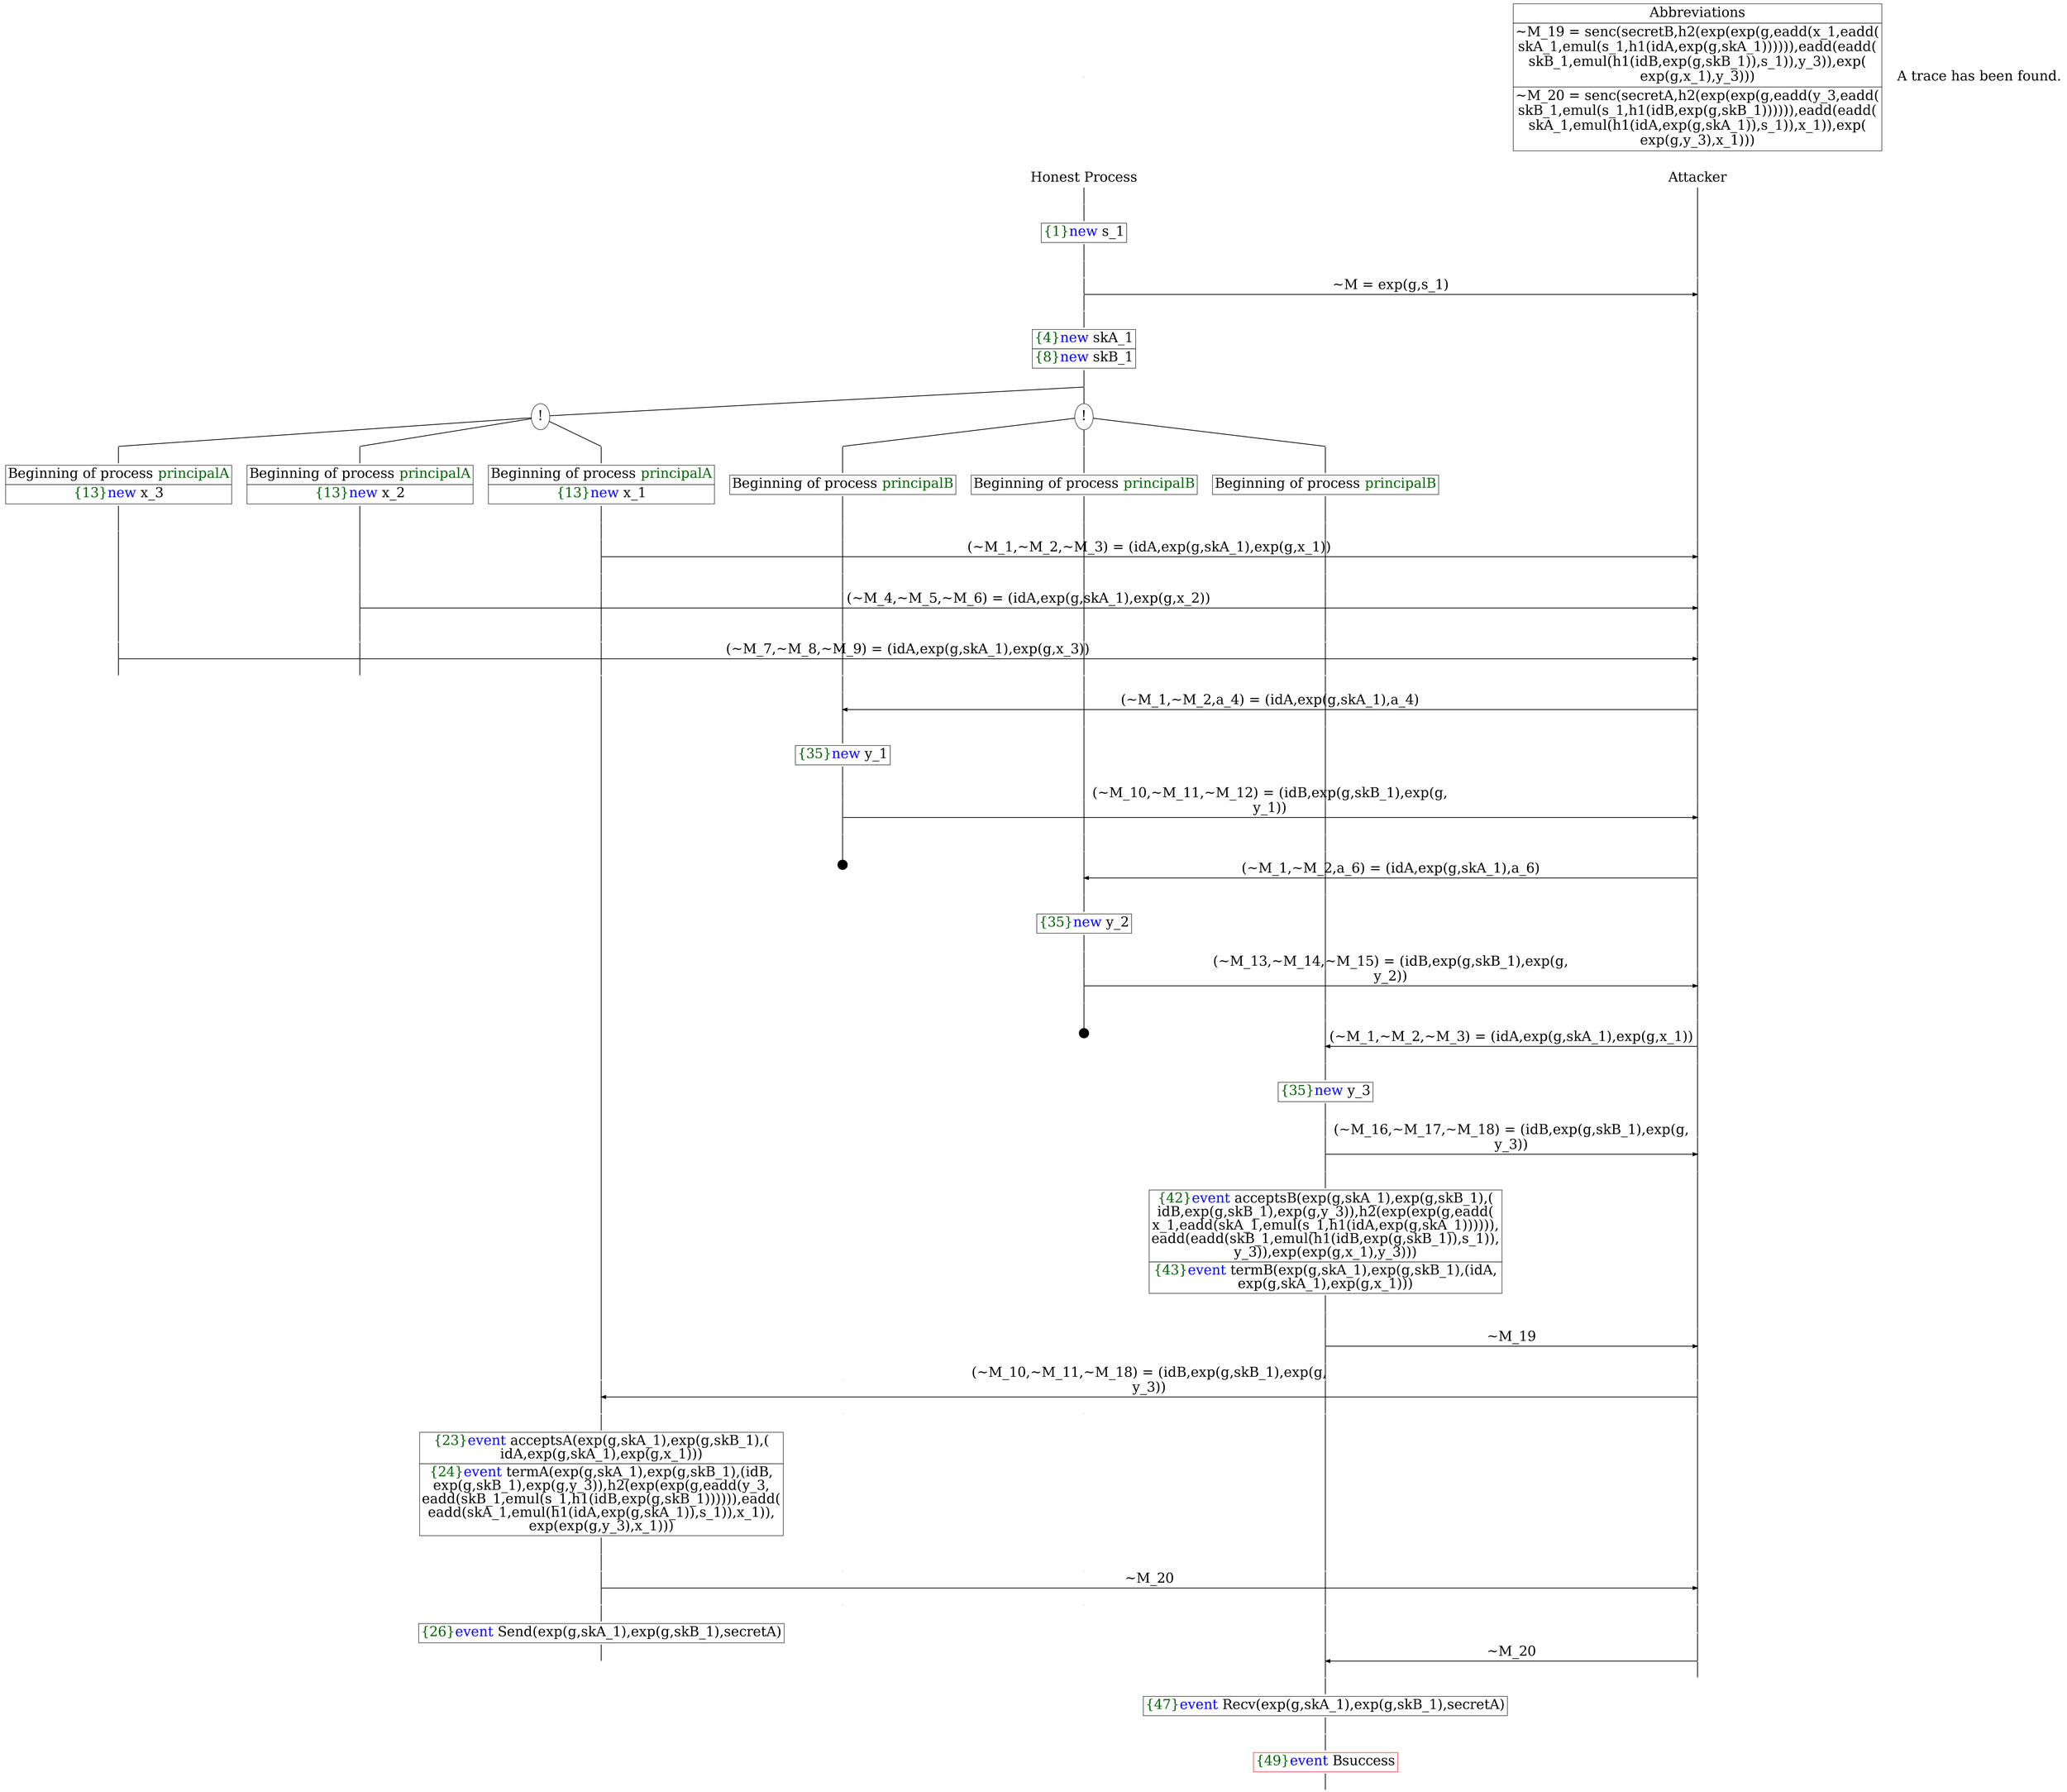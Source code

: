 digraph {
graph [ordering = out]
edge [arrowhead = none, penwidth = 1.6, fontsize = 30]
node [shape = point, width = 0, height = 0, fontsize = 30]
Trace<br/>
[label = <A trace has been found.<br/>
>, shape = plaintext]
P0__0 [label = "Honest Process", shape = plaintext]
P__0 [label = "Attacker", shape = plaintext]
Trace -> P0__0 [label = "", style = invisible, weight = 100]{rank = same; P0__0 P__0}
P0__0 -> P0__1 [label = <>, weight = 100]
P0__1 -> P0__2 [label = <>, weight = 100]
P0__2 [shape = plaintext, label = <<TABLE BORDER="0" CELLBORDER="1" CELLSPACING="0" CELLPADDING="4"> <TR><TD><FONT COLOR="darkgreen">{1}</FONT><FONT COLOR="blue">new </FONT>s_1</TD></TR></TABLE>>]
P0__2 -> P0__3 [label = <>, weight = 100]
P0__3 -> P0__4 [label = <>, weight = 100]
P__0 -> P__1 [label = <>, weight = 100]
{rank = same; P__1 P0__4}
P0__4 -> P0__5 [label = <>, weight = 100]
P__1 -> P__2 [label = <>, weight = 100]
{rank = same; P__2 P0__5}
P0__5 -> P__2 [label = <~M = exp(g,s_1)>, arrowhead = normal]
P0__5 -> P0__6 [label = <>, weight = 100]
P__2 -> P__3 [label = <>, weight = 100]
{rank = same; P__3 P0__6}
P0__6 -> P0__7 [label = <>, weight = 100]
P0__7 [shape = plaintext, label = <<TABLE BORDER="0" CELLBORDER="1" CELLSPACING="0" CELLPADDING="4"> <TR><TD><FONT COLOR="darkgreen">{4}</FONT><FONT COLOR="blue">new </FONT>skA_1</TD></TR><TR><TD><FONT COLOR="darkgreen">{8}</FONT><FONT COLOR="blue">new </FONT>skB_1</TD></TR></TABLE>>]
P0__7 -> P0__8 [label = <>, weight = 100]
/*RPar */
P0__8 -> P0_1__8 [label = <>]
P0__8 -> P0_0__8 [label = <>]
P0__8 [label = "", fixedsize = false, width = 0, height = 0, shape = none]
{rank = same; P0_0__8 P0_1__8}
P0_0__8 [label = "!", shape = ellipse]
{rank = same; P0_0_2__8 P0_0_1__8 P0_0_0__8}
P0_0_2__8 [label = "", fixedsize = false, width = 0, height = 0, shape = none]
P0_0__8 -> P0_0_2__8 [label = <>]
P0_0_1__8 [label = "", fixedsize = false, width = 0, height = 0, shape = none]
P0_0__8 -> P0_0_1__8 [label = <>]
P0_0_0__8 [label = "", fixedsize = false, width = 0, height = 0, shape = none]
P0_0__8 -> P0_0_0__8 [label = <>]
P0_0_0__8 -> P0_0_0__9 [label = <>, weight = 100]
P0_0_0__9 [shape = plaintext, label = <<TABLE BORDER="0" CELLBORDER="1" CELLSPACING="0" CELLPADDING="4"> <TR><TD>Beginning of process <FONT COLOR="darkgreen">principalB</FONT></TD></TR></TABLE>>]
P0_0_0__9 -> P0_0_0__10 [label = <>, weight = 100]
P0_0_1__8 -> P0_0_1__9 [label = <>, weight = 100]
P0_0_1__9 [shape = plaintext, label = <<TABLE BORDER="0" CELLBORDER="1" CELLSPACING="0" CELLPADDING="4"> <TR><TD>Beginning of process <FONT COLOR="darkgreen">principalB</FONT></TD></TR></TABLE>>]
P0_0_1__9 -> P0_0_1__10 [label = <>, weight = 100]
P0_0_2__8 -> P0_0_2__9 [label = <>, weight = 100]
P0_0_2__9 [shape = plaintext, label = <<TABLE BORDER="0" CELLBORDER="1" CELLSPACING="0" CELLPADDING="4"> <TR><TD>Beginning of process <FONT COLOR="darkgreen">principalB</FONT></TD></TR></TABLE>>]
P0_0_2__9 -> P0_0_2__10 [label = <>, weight = 100]
P0_1__8 [label = "!", shape = ellipse]
{rank = same; P0_1_2__8 P0_1_1__8 P0_1_0__8}
P0_1_2__8 [label = "", fixedsize = false, width = 0, height = 0, shape = none]
P0_1__8 -> P0_1_2__8 [label = <>]
P0_1_1__8 [label = "", fixedsize = false, width = 0, height = 0, shape = none]
P0_1__8 -> P0_1_1__8 [label = <>]
P0_1_0__8 [label = "", fixedsize = false, width = 0, height = 0, shape = none]
P0_1__8 -> P0_1_0__8 [label = <>]
P0_1_0__8 -> P0_1_0__9 [label = <>, weight = 100]
P0_1_0__9 [shape = plaintext, label = <<TABLE BORDER="0" CELLBORDER="1" CELLSPACING="0" CELLPADDING="4"> <TR><TD>Beginning of process <FONT COLOR="darkgreen">principalA</FONT></TD></TR><TR><TD><FONT COLOR="darkgreen">{13}</FONT><FONT COLOR="blue">new </FONT>x_1</TD></TR></TABLE>>]
P0_1_0__9 -> P0_1_0__10 [label = <>, weight = 100]
P0_1_0__10 -> P0_1_0__11 [label = <>, weight = 100]
P0_0_2__10 -> P0_0_2__11 [label = <>, weight = 100]
P0_0_1__10 -> P0_0_1__11 [label = <>, weight = 100]
P0_0_0__10 -> P0_0_0__11 [label = <>, weight = 100]
P__3 -> P__4 [label = <>, weight = 100]
{rank = same; P__4 P0_0_0__11 P0_0_1__11 P0_0_2__11 P0_1_0__11}
P0_1_0__11 -> P0_1_0__12 [label = <>, weight = 100]
P__4 -> P__5 [label = <>, weight = 100]
{rank = same; P__5 P0_1_0__12}
P0_1_0__12 -> P__5 [label = <(~M_1,~M_2,~M_3) = (idA,exp(g,skA_1),exp(g,x_1))>, arrowhead = normal]
P0_1_0__12 -> P0_1_0__13 [label = <>, weight = 100]
P0_0_2__11 -> P0_0_2__12 [label = <>, weight = 100]
P0_0_1__11 -> P0_0_1__12 [label = <>, weight = 100]
P0_0_0__11 -> P0_0_0__12 [label = <>, weight = 100]
P__5 -> P__6 [label = <>, weight = 100]
{rank = same; P__6 P0_0_0__12 P0_0_1__12 P0_0_2__12 P0_1_0__13}
P0_1_1__8 -> P0_1_1__9 [label = <>, weight = 100]
P0_1_1__9 [shape = plaintext, label = <<TABLE BORDER="0" CELLBORDER="1" CELLSPACING="0" CELLPADDING="4"> <TR><TD>Beginning of process <FONT COLOR="darkgreen">principalA</FONT></TD></TR><TR><TD><FONT COLOR="darkgreen">{13}</FONT><FONT COLOR="blue">new </FONT>x_2</TD></TR></TABLE>>]
P0_1_1__9 -> P0_1_1__10 [label = <>, weight = 100]
P0_1_1__10 -> P0_1_1__11 [label = <>, weight = 100]
P0_1_0__13 -> P0_1_0__14 [label = <>, weight = 100]
P0_0_2__12 -> P0_0_2__13 [label = <>, weight = 100]
P0_0_1__12 -> P0_0_1__13 [label = <>, weight = 100]
P0_0_0__12 -> P0_0_0__13 [label = <>, weight = 100]
P__6 -> P__7 [label = <>, weight = 100]
{rank = same; P__7 P0_0_0__13 P0_0_1__13 P0_0_2__13 P0_1_0__14 P0_1_1__11}
P0_1_1__11 -> P0_1_1__12 [label = <>, weight = 100]
P__7 -> P__8 [label = <>, weight = 100]
{rank = same; P__8 P0_1_1__12}
P0_1_1__12 -> P__8 [label = <(~M_4,~M_5,~M_6) = (idA,exp(g,skA_1),exp(g,x_2))>, arrowhead = normal]
P0_1_1__12 -> P0_1_1__13 [label = <>, weight = 100]
P0_1_0__14 -> P0_1_0__15 [label = <>, weight = 100]
P0_0_2__13 -> P0_0_2__14 [label = <>, weight = 100]
P0_0_1__13 -> P0_0_1__14 [label = <>, weight = 100]
P0_0_0__13 -> P0_0_0__14 [label = <>, weight = 100]
P__8 -> P__9 [label = <>, weight = 100]
{rank = same; P__9 P0_0_0__14 P0_0_1__14 P0_0_2__14 P0_1_0__15 P0_1_1__13}
P0_1_2__8 -> P0_1_2__9 [label = <>, weight = 100]
P0_1_2__9 [shape = plaintext, label = <<TABLE BORDER="0" CELLBORDER="1" CELLSPACING="0" CELLPADDING="4"> <TR><TD>Beginning of process <FONT COLOR="darkgreen">principalA</FONT></TD></TR><TR><TD><FONT COLOR="darkgreen">{13}</FONT><FONT COLOR="blue">new </FONT>x_3</TD></TR></TABLE>>]
P0_1_2__9 -> P0_1_2__10 [label = <>, weight = 100]
P0_1_2__10 -> P0_1_2__11 [label = <>, weight = 100]
P0_1_1__13 -> P0_1_1__14 [label = <>, weight = 100]
P0_1_0__15 -> P0_1_0__16 [label = <>, weight = 100]
P0_0_2__14 -> P0_0_2__15 [label = <>, weight = 100]
P0_0_1__14 -> P0_0_1__15 [label = <>, weight = 100]
P0_0_0__14 -> P0_0_0__15 [label = <>, weight = 100]
P__9 -> P__10 [label = <>, weight = 100]
{rank = same; P__10 P0_0_0__15 P0_0_1__15 P0_0_2__15 P0_1_0__16 P0_1_1__14 P0_1_2__11}
P0_1_2__11 -> P0_1_2__12 [label = <>, weight = 100]
P__10 -> P__11 [label = <>, weight = 100]
{rank = same; P__11 P0_1_2__12}
P0_1_2__12 -> P__11 [label = <(~M_7,~M_8,~M_9) = (idA,exp(g,skA_1),exp(g,x_3))>, arrowhead = normal]
P0_1_2__12 -> P0_1_2__13 [label = <>, weight = 100]
P0_1_1__14 -> P0_1_1__15 [label = <>, weight = 100]
P0_1_0__16 -> P0_1_0__17 [label = <>, weight = 100]
P0_0_2__15 -> P0_0_2__16 [label = <>, weight = 100]
P0_0_1__15 -> P0_0_1__16 [label = <>, weight = 100]
P0_0_0__15 -> P0_0_0__16 [label = <>, weight = 100]
P__11 -> P__12 [label = <>, weight = 100]
{rank = same; P__12 P0_0_0__16 P0_0_1__16 P0_0_2__16 P0_1_0__17 P0_1_1__15 P0_1_2__13}
P0_0_2__16 -> P0_0_2__17 [label = <>, weight = 100]
P0_0_1__16 -> P0_0_1__17 [label = <>, weight = 100]
P0_0_0__16 -> P0_0_0__17 [label = <>, weight = 100]
P__12 -> P__13 [label = <>, weight = 100]
{rank = same; P__13 P0_0_0__17 P0_0_1__17 P0_0_2__17}
P0_0_2__17 -> P0_0_2__18 [label = <>, weight = 100]
P__13 -> P__14 [label = <>, weight = 100]
{rank = same; P__14 P0_0_2__18}
P0_0_2__18 -> P__14 [label = <(~M_1,~M_2,a_4) = (idA,exp(g,skA_1),a_4)>, dir = back, arrowhead = normal]
P0_0_2__18 -> P0_0_2__19 [label = <>, weight = 100]
P0_0_1__17 -> P0_0_1__18 [label = <>, weight = 100]
P0_0_0__17 -> P0_0_0__18 [label = <>, weight = 100]
P__14 -> P__15 [label = <>, weight = 100]
{rank = same; P__15 P0_0_0__18 P0_0_1__18 P0_0_2__19}
P0_0_2__19 -> P0_0_2__20 [label = <>, weight = 100]
P0_0_2__20 [shape = plaintext, label = <<TABLE BORDER="0" CELLBORDER="1" CELLSPACING="0" CELLPADDING="4"> <TR><TD><FONT COLOR="darkgreen">{35}</FONT><FONT COLOR="blue">new </FONT>y_1</TD></TR></TABLE>>]
P0_0_2__20 -> P0_0_2__21 [label = <>, weight = 100]
P0_0_2__21 -> P0_0_2__22 [label = <>, weight = 100]
P0_0_1__18 -> P0_0_1__19 [label = <>, weight = 100]
P0_0_0__18 -> P0_0_0__19 [label = <>, weight = 100]
P__15 -> P__16 [label = <>, weight = 100]
{rank = same; P__16 P0_0_0__19 P0_0_1__19 P0_0_2__22}
P0_0_2__22 -> P0_0_2__23 [label = <>, weight = 100]
P__16 -> P__17 [label = <>, weight = 100]
{rank = same; P__17 P0_0_2__23}
P0_0_2__23 -> P__17 [label = <(~M_10,~M_11,~M_12) = (idB,exp(g,skB_1),exp(g,<br/>
y_1))>, arrowhead = normal]
P0_0_2__23 -> P0_0_2__24 [label = <>, weight = 100]
P0_0_1__19 -> P0_0_1__20 [label = <>, weight = 100]
P0_0_0__19 -> P0_0_0__20 [label = <>, weight = 100]
P__17 -> P__18 [label = <>, weight = 100]
{rank = same; P__18 P0_0_0__20 P0_0_1__20 P0_0_2__24}
P0_0_2__25 [label = "", width = 0.3, height = 0.3]
P0_0_2__24 -> P0_0_2__25 [label = <>, weight = 100]
P0_0_1__20 -> P0_0_1__21 [label = <>, weight = 100]
P0_0_0__20 -> P0_0_0__21 [label = <>, weight = 100]
P__18 -> P__19 [label = <>, weight = 100]
{rank = same; P__19 P0_0_0__21 P0_0_1__21}
P0_0_1__21 -> P0_0_1__22 [label = <>, weight = 100]
P__19 -> P__20 [label = <>, weight = 100]
{rank = same; P__20 P0_0_1__22}
P0_0_1__22 -> P__20 [label = <(~M_1,~M_2,a_6) = (idA,exp(g,skA_1),a_6)>, dir = back, arrowhead = normal]
P0_0_1__22 -> P0_0_1__23 [label = <>, weight = 100]
P0_0_0__21 -> P0_0_0__22 [label = <>, weight = 100]
P__20 -> P__21 [label = <>, weight = 100]
{rank = same; P__21 P0_0_0__22 P0_0_1__23}
P0_0_1__23 -> P0_0_1__24 [label = <>, weight = 100]
P0_0_1__24 [shape = plaintext, label = <<TABLE BORDER="0" CELLBORDER="1" CELLSPACING="0" CELLPADDING="4"> <TR><TD><FONT COLOR="darkgreen">{35}</FONT><FONT COLOR="blue">new </FONT>y_2</TD></TR></TABLE>>]
P0_0_1__24 -> P0_0_1__25 [label = <>, weight = 100]
P0_0_1__25 -> P0_0_1__26 [label = <>, weight = 100]
P0_0_0__22 -> P0_0_0__23 [label = <>, weight = 100]
P__21 -> P__22 [label = <>, weight = 100]
{rank = same; P__22 P0_0_0__23 P0_0_1__26}
P0_0_1__26 -> P0_0_1__27 [label = <>, weight = 100]
P__22 -> P__23 [label = <>, weight = 100]
{rank = same; P__23 P0_0_1__27}
P0_0_1__27 -> P__23 [label = <(~M_13,~M_14,~M_15) = (idB,exp(g,skB_1),exp(g,<br/>
y_2))>, arrowhead = normal]
P0_0_1__27 -> P0_0_1__28 [label = <>, weight = 100]
P0_0_0__23 -> P0_0_0__24 [label = <>, weight = 100]
P__23 -> P__24 [label = <>, weight = 100]
{rank = same; P__24 P0_0_0__24 P0_0_1__28}
P0_0_1__29 [label = "", width = 0.3, height = 0.3]
P0_0_1__28 -> P0_0_1__29 [label = <>, weight = 100]
P0_0_0__24 -> P0_0_0__25 [label = <>, weight = 100]
P__24 -> P__25 [label = <>, weight = 100]
{rank = same; P__25 P0_0_0__25}
P0_0_0__25 -> P0_0_0__26 [label = <>, weight = 100]
P__25 -> P__26 [label = <>, weight = 100]
{rank = same; P__26 P0_0_0__26}
P0_0_0__26 -> P__26 [label = <(~M_1,~M_2,~M_3) = (idA,exp(g,skA_1),exp(g,x_1))>, dir = back, arrowhead = normal]
P0_0_0__26 -> P0_0_0__27 [label = <>, weight = 100]
P__26 -> P__27 [label = <>, weight = 100]
{rank = same; P__27 P0_0_0__27}
P0_0_0__27 -> P0_0_0__28 [label = <>, weight = 100]
P0_0_0__28 [shape = plaintext, label = <<TABLE BORDER="0" CELLBORDER="1" CELLSPACING="0" CELLPADDING="4"> <TR><TD><FONT COLOR="darkgreen">{35}</FONT><FONT COLOR="blue">new </FONT>y_3</TD></TR></TABLE>>]
P0_0_0__28 -> P0_0_0__29 [label = <>, weight = 100]
P0_0_0__29 -> P0_0_0__30 [label = <>, weight = 100]
P__27 -> P__28 [label = <>, weight = 100]
{rank = same; P__28 P0_0_0__30}
P0_0_0__30 -> P0_0_0__31 [label = <>, weight = 100]
P__28 -> P__29 [label = <>, weight = 100]
{rank = same; P__29 P0_0_0__31}
P0_0_0__31 -> P__29 [label = <(~M_16,~M_17,~M_18) = (idB,exp(g,skB_1),exp(g,<br/>
y_3))>, arrowhead = normal]
P0_0_0__31 -> P0_0_0__32 [label = <>, weight = 100]
P__29 -> P__30 [label = <>, weight = 100]
{rank = same; P__30 P0_0_0__32}
P0_0_0__32 -> P0_0_0__33 [label = <>, weight = 100]
P0_0_0__33 [shape = plaintext, label = <<TABLE BORDER="0" CELLBORDER="1" CELLSPACING="0" CELLPADDING="4"> <TR><TD><FONT COLOR="darkgreen">{42}</FONT><FONT COLOR="blue">event</FONT> acceptsB(exp(g,skA_1),exp(g,skB_1),(<br/>
idB,exp(g,skB_1),exp(g,y_3)),h2(exp(exp(g,eadd(<br/>
x_1,eadd(skA_1,emul(s_1,h1(idA,exp(g,skA_1)))))),<br/>
eadd(eadd(skB_1,emul(h1(idB,exp(g,skB_1)),s_1)),<br/>
y_3)),exp(exp(g,x_1),y_3)))</TD></TR><TR><TD><FONT COLOR="darkgreen">{43}</FONT><FONT COLOR="blue">event</FONT> termB(exp(g,skA_1),exp(g,skB_1),(idA,<br/>
exp(g,skA_1),exp(g,x_1)))</TD></TR></TABLE>>]
P0_0_0__33 -> P0_0_0__34 [label = <>, weight = 100]
P0_0_0__34 -> P0_0_0__35 [label = <>, weight = 100]
P__30 -> P__31 [label = <>, weight = 100]
{rank = same; P__31 P0_0_0__35}
P0_0_0__35 -> P0_0_0__36 [label = <>, weight = 100]
P__31 -> P__32 [label = <>, weight = 100]
{rank = same; P__32 P0_0_0__36}
P0_0_0__36 -> P__32 [label = <~M_19>, arrowhead = normal]
P0_0_0__36 -> P0_0_0__37 [label = <>, weight = 100]
P__32 -> P__33 [label = <>, weight = 100]
{rank = same; P__33 P0_0_0__37}
P0_1_0__17 -> P0_1_0__18 [label = <>, weight = 100]
P0_0_2__26 [label = "", style = invisible]
P0_0_2__25 -> P0_0_2__26 [label = <>, weight = 100, style = invisible]
P0_0_1__30 [label = "", style = invisible]
P0_0_1__29 -> P0_0_1__30 [label = <>, weight = 100, style = invisible]
P0_0_0__37 -> P0_0_0__38 [label = <>, weight = 100]
P__33 -> P__34 [label = <>, weight = 100]
{rank = same; P__34 P0_0_0__38 P0_0_1__30 P0_0_2__26 P0_1_0__18}
P0_1_0__18 -> P0_1_0__19 [label = <>, weight = 100]
P__34 -> P__35 [label = <>, weight = 100]
{rank = same; P__35 P0_1_0__19}
P0_1_0__19 -> P__35 [label = <(~M_10,~M_11,~M_18) = (idB,exp(g,skB_1),exp(g,<br/>
y_3))>, dir = back, arrowhead = normal]
P0_1_0__19 -> P0_1_0__20 [label = <>, weight = 100]
P0_0_2__27 [label = "", style = invisible]
P0_0_2__26 -> P0_0_2__27 [label = <>, weight = 100, style = invisible]
P0_0_1__31 [label = "", style = invisible]
P0_0_1__30 -> P0_0_1__31 [label = <>, weight = 100, style = invisible]
P0_0_0__38 -> P0_0_0__39 [label = <>, weight = 100]
P__35 -> P__36 [label = <>, weight = 100]
{rank = same; P__36 P0_0_0__39 P0_0_1__31 P0_0_2__27 P0_1_0__20}
P0_1_0__20 -> P0_1_0__21 [label = <>, weight = 100]
P0_1_0__21 [shape = plaintext, label = <<TABLE BORDER="0" CELLBORDER="1" CELLSPACING="0" CELLPADDING="4"> <TR><TD><FONT COLOR="darkgreen">{23}</FONT><FONT COLOR="blue">event</FONT> acceptsA(exp(g,skA_1),exp(g,skB_1),(<br/>
idA,exp(g,skA_1),exp(g,x_1)))</TD></TR><TR><TD><FONT COLOR="darkgreen">{24}</FONT><FONT COLOR="blue">event</FONT> termA(exp(g,skA_1),exp(g,skB_1),(idB,<br/>
exp(g,skB_1),exp(g,y_3)),h2(exp(exp(g,eadd(y_3,<br/>
eadd(skB_1,emul(s_1,h1(idB,exp(g,skB_1)))))),eadd(<br/>
eadd(skA_1,emul(h1(idA,exp(g,skA_1)),s_1)),x_1)),<br/>
exp(exp(g,y_3),x_1)))</TD></TR></TABLE>>]
P0_1_0__21 -> P0_1_0__22 [label = <>, weight = 100]
P0_1_0__22 -> P0_1_0__23 [label = <>, weight = 100]
P0_0_2__28 [label = "", style = invisible]
P0_0_2__27 -> P0_0_2__28 [label = <>, weight = 100, style = invisible]
P0_0_1__32 [label = "", style = invisible]
P0_0_1__31 -> P0_0_1__32 [label = <>, weight = 100, style = invisible]
P0_0_0__39 -> P0_0_0__40 [label = <>, weight = 100]
P__36 -> P__37 [label = <>, weight = 100]
{rank = same; P__37 P0_0_0__40 P0_0_1__32 P0_0_2__28 P0_1_0__23}
P0_1_0__23 -> P0_1_0__24 [label = <>, weight = 100]
P__37 -> P__38 [label = <>, weight = 100]
{rank = same; P__38 P0_1_0__24}
P0_1_0__24 -> P__38 [label = <~M_20>, arrowhead = normal]
P0_1_0__24 -> P0_1_0__25 [label = <>, weight = 100]
P0_0_2__29 [label = "", style = invisible]
P0_0_2__28 -> P0_0_2__29 [label = <>, weight = 100, style = invisible]
P0_0_1__33 [label = "", style = invisible]
P0_0_1__32 -> P0_0_1__33 [label = <>, weight = 100, style = invisible]
P0_0_0__40 -> P0_0_0__41 [label = <>, weight = 100]
P__38 -> P__39 [label = <>, weight = 100]
{rank = same; P__39 P0_0_0__41 P0_0_1__33 P0_0_2__29 P0_1_0__25}
P0_1_0__25 -> P0_1_0__26 [label = <>, weight = 100]
P0_1_0__26 [shape = plaintext, label = <<TABLE BORDER="0" CELLBORDER="1" CELLSPACING="0" CELLPADDING="4"> <TR><TD><FONT COLOR="darkgreen">{26}</FONT><FONT COLOR="blue">event</FONT> Send(exp(g,skA_1),exp(g,skB_1),secretA)<br/>
</TD></TR></TABLE>>]
P0_1_0__26 -> P0_1_0__27 [label = <>, weight = 100]
P0_0_0__41 -> P0_0_0__42 [label = <>, weight = 100]
P__39 -> P__40 [label = <>, weight = 100]
{rank = same; P__40 P0_0_0__42}
P0_0_0__42 -> P0_0_0__43 [label = <>, weight = 100]
P__40 -> P__41 [label = <>, weight = 100]
{rank = same; P__41 P0_0_0__43}
P0_0_0__43 -> P__41 [label = <~M_20>, dir = back, arrowhead = normal]
P0_0_0__43 -> P0_0_0__44 [label = <>, weight = 100]
P__41 -> P__42 [label = <>, weight = 100]
{rank = same; P__42 P0_0_0__44}
P0_0_0__44 -> P0_0_0__45 [label = <>, weight = 100]
P0_0_0__45 [shape = plaintext, label = <<TABLE BORDER="0" CELLBORDER="1" CELLSPACING="0" CELLPADDING="4"> <TR><TD><FONT COLOR="darkgreen">{47}</FONT><FONT COLOR="blue">event</FONT> Recv(exp(g,skA_1),exp(g,skB_1),secretA)<br/>
</TD></TR></TABLE>>]
P0_0_0__45 -> P0_0_0__46 [label = <>, weight = 100]
P0_0_0__46 -> P0_0_0__47 [label = <>, weight = 100]
P0_0_0__47 [color = red, shape = plaintext, label = <<TABLE BORDER="0" CELLBORDER="1" CELLSPACING="0" CELLPADDING="4"> <TR><TD><FONT COLOR="darkgreen">{49}</FONT><FONT COLOR="blue">event</FONT> Bsuccess</TD></TR></TABLE>>]
P0_0_0__47 -> P0_0_0__48 [label = <>, weight = 100]
Abbrev [shape = plaintext, label = <<TABLE BORDER="0" CELLBORDER="1" CELLSPACING="0" CELLPADDING="4"><TR> <TD> Abbreviations </TD></TR><TR><TD>~M_19 = senc(secretB,h2(exp(exp(g,eadd(x_1,eadd(<br/>
skA_1,emul(s_1,h1(idA,exp(g,skA_1)))))),eadd(eadd(<br/>
skB_1,emul(h1(idB,exp(g,skB_1)),s_1)),y_3)),exp(<br/>
exp(g,x_1),y_3)))</TD></TR><TR><TD>~M_20 = senc(secretA,h2(exp(exp(g,eadd(y_3,eadd(<br/>
skB_1,emul(s_1,h1(idB,exp(g,skB_1)))))),eadd(eadd(<br/>
skA_1,emul(h1(idA,exp(g,skA_1)),s_1)),x_1)),exp(<br/>
exp(g,y_3),x_1)))</TD></TR></TABLE>>]Abbrev -> P__0 [style = invisible, weight =100]}